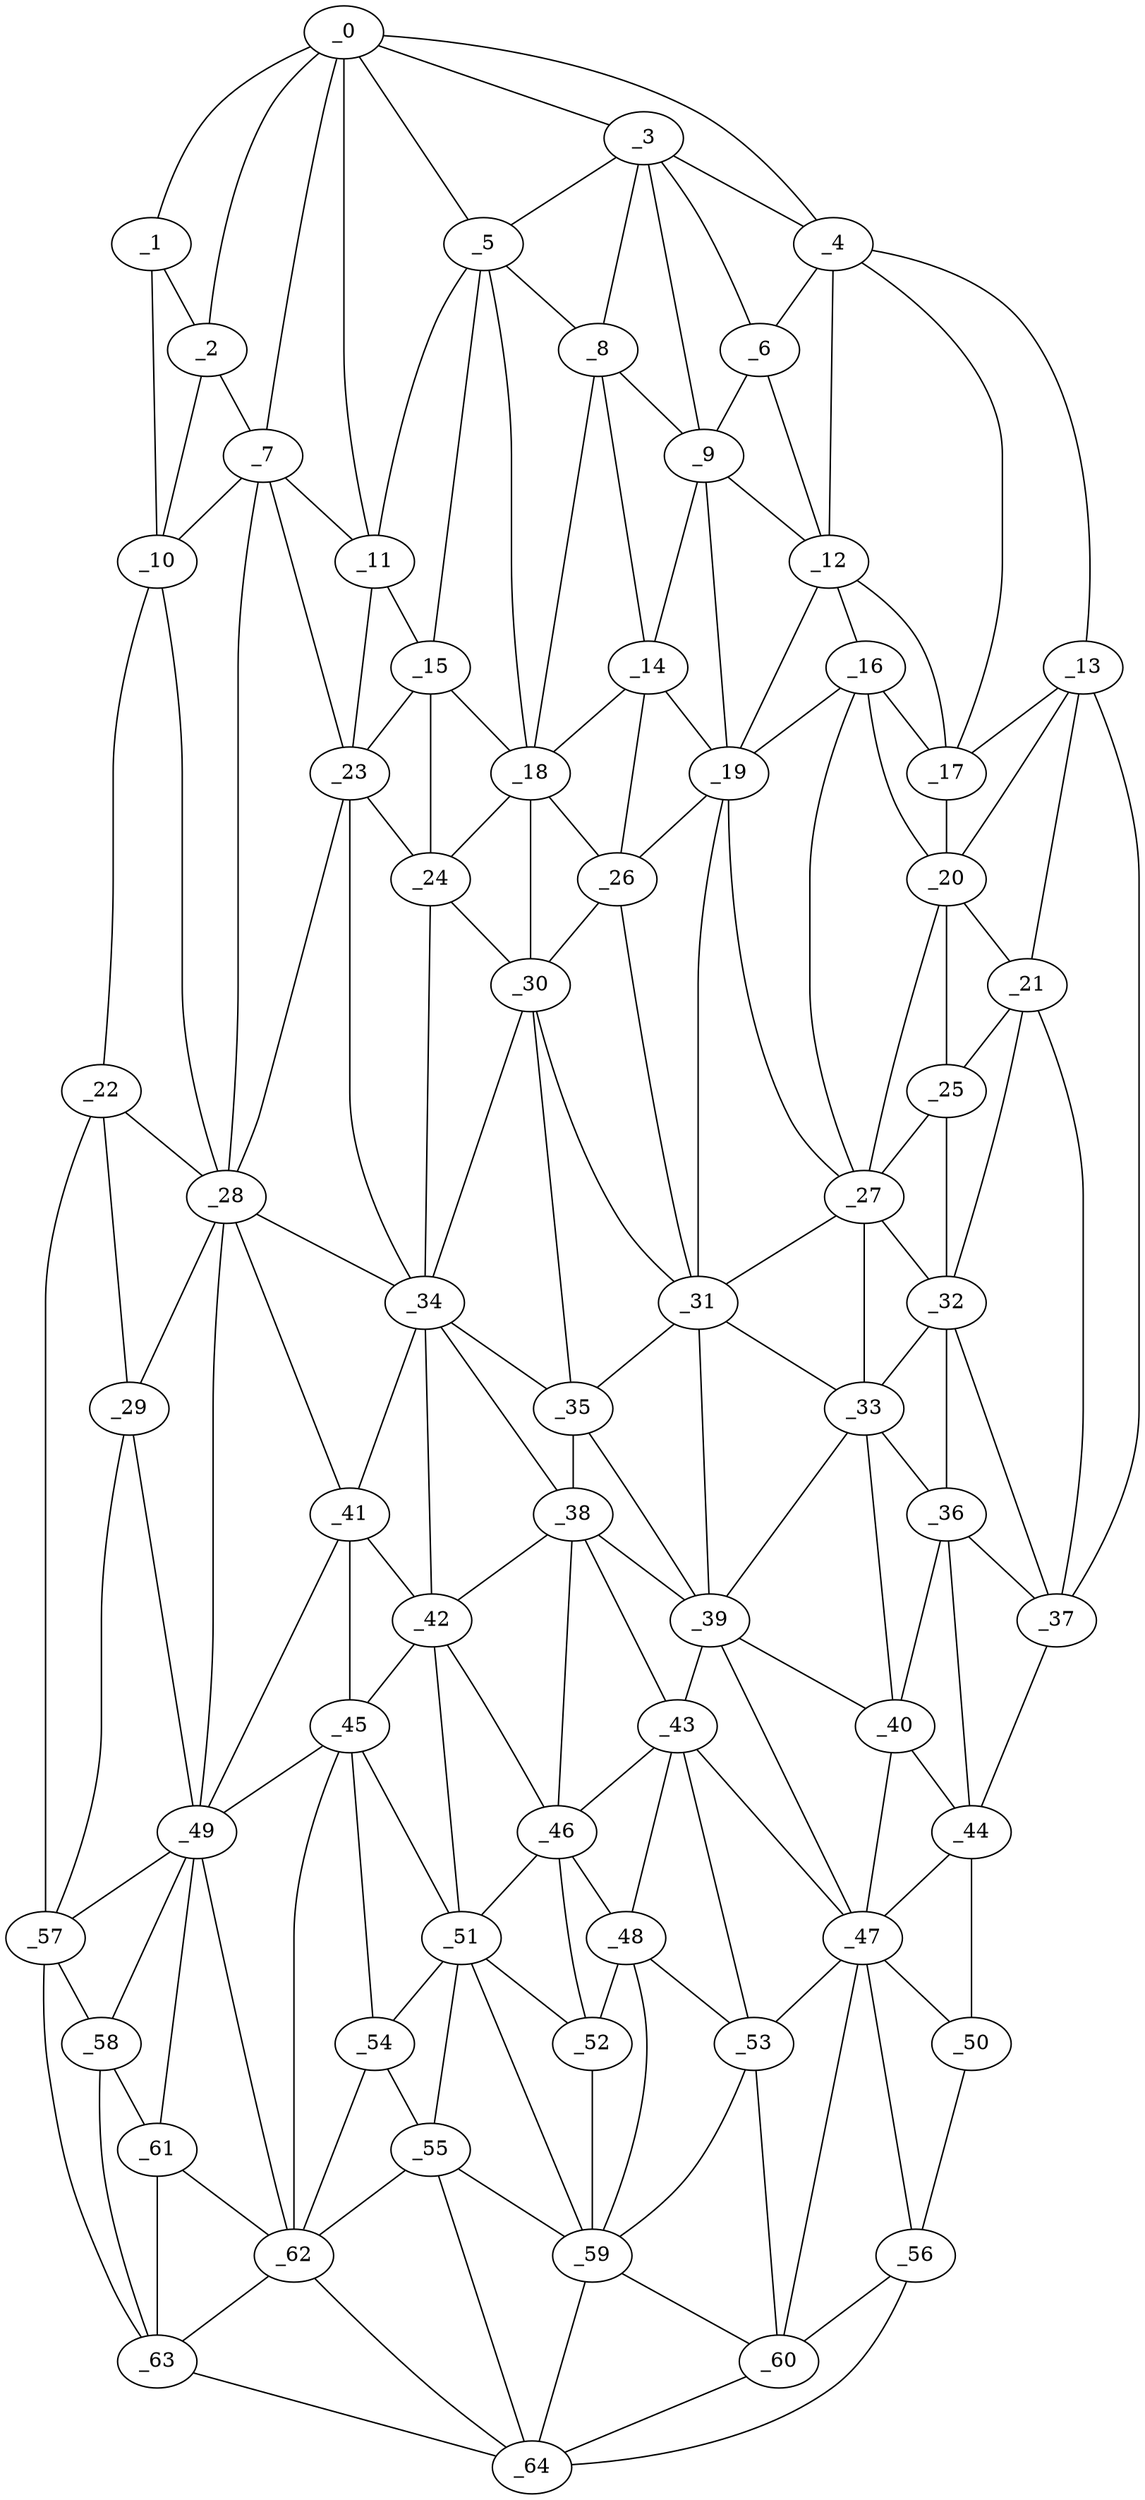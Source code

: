 graph "obj16__0.gxl" {
	_0	 [x=1,
		y=47];
	_1	 [x=5,
		y=17];
	_0 -- _1	 [valence=1];
	_2	 [x=7,
		y=27];
	_0 -- _2	 [valence=2];
	_3	 [x=9,
		y=81];
	_0 -- _3	 [valence=2];
	_4	 [x=11,
		y=103];
	_0 -- _4	 [valence=1];
	_5	 [x=16,
		y=70];
	_0 -- _5	 [valence=2];
	_7	 [x=17,
		y=45];
	_0 -- _7	 [valence=1];
	_11	 [x=24,
		y=58];
	_0 -- _11	 [valence=2];
	_1 -- _2	 [valence=2];
	_10	 [x=24,
		y=9];
	_1 -- _10	 [valence=1];
	_2 -- _7	 [valence=2];
	_2 -- _10	 [valence=2];
	_3 -- _4	 [valence=2];
	_3 -- _5	 [valence=2];
	_6	 [x=16,
		y=90];
	_3 -- _6	 [valence=2];
	_8	 [x=19,
		y=76];
	_3 -- _8	 [valence=2];
	_9	 [x=21,
		y=85];
	_3 -- _9	 [valence=2];
	_4 -- _6	 [valence=1];
	_12	 [x=24,
		y=99];
	_4 -- _12	 [valence=2];
	_13	 [x=24,
		y=117];
	_4 -- _13	 [valence=1];
	_17	 [x=29,
		y=107];
	_4 -- _17	 [valence=2];
	_5 -- _8	 [valence=1];
	_5 -- _11	 [valence=2];
	_15	 [x=28,
		y=59];
	_5 -- _15	 [valence=2];
	_18	 [x=34,
		y=63];
	_5 -- _18	 [valence=1];
	_6 -- _9	 [valence=2];
	_6 -- _12	 [valence=1];
	_7 -- _10	 [valence=2];
	_7 -- _11	 [valence=2];
	_23	 [x=40,
		y=50];
	_7 -- _23	 [valence=1];
	_28	 [x=42,
		y=44];
	_7 -- _28	 [valence=2];
	_8 -- _9	 [valence=2];
	_14	 [x=27,
		y=82];
	_8 -- _14	 [valence=2];
	_8 -- _18	 [valence=2];
	_9 -- _12	 [valence=2];
	_9 -- _14	 [valence=1];
	_19	 [x=34,
		y=94];
	_9 -- _19	 [valence=1];
	_22	 [x=40,
		y=8];
	_10 -- _22	 [valence=1];
	_10 -- _28	 [valence=2];
	_11 -- _15	 [valence=1];
	_11 -- _23	 [valence=2];
	_16	 [x=29,
		y=99];
	_12 -- _16	 [valence=2];
	_12 -- _17	 [valence=1];
	_12 -- _19	 [valence=2];
	_13 -- _17	 [valence=1];
	_20	 [x=34,
		y=108];
	_13 -- _20	 [valence=2];
	_21	 [x=38,
		y=118];
	_13 -- _21	 [valence=2];
	_37	 [x=57,
		y=120];
	_13 -- _37	 [valence=1];
	_14 -- _18	 [valence=2];
	_14 -- _19	 [valence=2];
	_26	 [x=41,
		y=78];
	_14 -- _26	 [valence=2];
	_15 -- _18	 [valence=2];
	_15 -- _23	 [valence=2];
	_24	 [x=40,
		y=54];
	_15 -- _24	 [valence=2];
	_16 -- _17	 [valence=1];
	_16 -- _19	 [valence=1];
	_16 -- _20	 [valence=1];
	_27	 [x=41,
		y=102];
	_16 -- _27	 [valence=2];
	_17 -- _20	 [valence=2];
	_18 -- _24	 [valence=1];
	_18 -- _26	 [valence=1];
	_30	 [x=47,
		y=68];
	_18 -- _30	 [valence=2];
	_19 -- _26	 [valence=2];
	_19 -- _27	 [valence=1];
	_31	 [x=48,
		y=79];
	_19 -- _31	 [valence=2];
	_20 -- _21	 [valence=2];
	_25	 [x=40,
		y=111];
	_20 -- _25	 [valence=1];
	_20 -- _27	 [valence=2];
	_21 -- _25	 [valence=2];
	_32	 [x=49,
		y=112];
	_21 -- _32	 [valence=2];
	_21 -- _37	 [valence=1];
	_22 -- _28	 [valence=1];
	_29	 [x=47,
		y=12];
	_22 -- _29	 [valence=2];
	_57	 [x=92,
		y=19];
	_22 -- _57	 [valence=1];
	_23 -- _24	 [valence=1];
	_23 -- _28	 [valence=1];
	_34	 [x=56,
		y=61];
	_23 -- _34	 [valence=1];
	_24 -- _30	 [valence=1];
	_24 -- _34	 [valence=2];
	_25 -- _27	 [valence=2];
	_25 -- _32	 [valence=1];
	_26 -- _30	 [valence=2];
	_26 -- _31	 [valence=2];
	_27 -- _31	 [valence=2];
	_27 -- _32	 [valence=2];
	_33	 [x=51,
		y=104];
	_27 -- _33	 [valence=2];
	_28 -- _29	 [valence=2];
	_28 -- _34	 [valence=2];
	_41	 [x=64,
		y=54];
	_28 -- _41	 [valence=2];
	_49	 [x=77,
		y=35];
	_28 -- _49	 [valence=2];
	_29 -- _49	 [valence=1];
	_29 -- _57	 [valence=1];
	_30 -- _31	 [valence=1];
	_30 -- _34	 [valence=2];
	_35	 [x=56,
		y=74];
	_30 -- _35	 [valence=2];
	_31 -- _33	 [valence=2];
	_31 -- _35	 [valence=1];
	_39	 [x=63,
		y=95];
	_31 -- _39	 [valence=1];
	_32 -- _33	 [valence=2];
	_36	 [x=57,
		y=110];
	_32 -- _36	 [valence=2];
	_32 -- _37	 [valence=1];
	_33 -- _36	 [valence=2];
	_33 -- _39	 [valence=2];
	_40	 [x=63,
		y=100];
	_33 -- _40	 [valence=2];
	_34 -- _35	 [valence=2];
	_38	 [x=60,
		y=73];
	_34 -- _38	 [valence=2];
	_34 -- _41	 [valence=1];
	_42	 [x=66,
		y=62];
	_34 -- _42	 [valence=2];
	_35 -- _38	 [valence=2];
	_35 -- _39	 [valence=2];
	_36 -- _37	 [valence=2];
	_36 -- _40	 [valence=2];
	_44	 [x=72,
		y=117];
	_36 -- _44	 [valence=1];
	_37 -- _44	 [valence=1];
	_38 -- _39	 [valence=2];
	_38 -- _42	 [valence=2];
	_43	 [x=72,
		y=86];
	_38 -- _43	 [valence=2];
	_46	 [x=73,
		y=74];
	_38 -- _46	 [valence=2];
	_39 -- _40	 [valence=2];
	_39 -- _43	 [valence=2];
	_47	 [x=74,
		y=101];
	_39 -- _47	 [valence=2];
	_40 -- _44	 [valence=1];
	_40 -- _47	 [valence=2];
	_41 -- _42	 [valence=1];
	_45	 [x=73,
		y=50];
	_41 -- _45	 [valence=2];
	_41 -- _49	 [valence=1];
	_42 -- _45	 [valence=1];
	_42 -- _46	 [valence=2];
	_51	 [x=82,
		y=64];
	_42 -- _51	 [valence=2];
	_43 -- _46	 [valence=2];
	_43 -- _47	 [valence=1];
	_48	 [x=76,
		y=79];
	_43 -- _48	 [valence=1];
	_53	 [x=83,
		y=93];
	_43 -- _53	 [valence=2];
	_44 -- _47	 [valence=2];
	_50	 [x=80,
		y=115];
	_44 -- _50	 [valence=1];
	_45 -- _49	 [valence=1];
	_45 -- _51	 [valence=2];
	_54	 [x=84,
		y=57];
	_45 -- _54	 [valence=2];
	_62	 [x=94,
		y=46];
	_45 -- _62	 [valence=2];
	_46 -- _48	 [valence=1];
	_46 -- _51	 [valence=1];
	_52	 [x=82,
		y=74];
	_46 -- _52	 [valence=2];
	_47 -- _50	 [valence=2];
	_47 -- _53	 [valence=1];
	_56	 [x=89,
		y=112];
	_47 -- _56	 [valence=2];
	_60	 [x=93,
		y=101];
	_47 -- _60	 [valence=2];
	_48 -- _52	 [valence=2];
	_48 -- _53	 [valence=2];
	_59	 [x=93,
		y=80];
	_48 -- _59	 [valence=1];
	_49 -- _57	 [valence=2];
	_58	 [x=93,
		y=28];
	_49 -- _58	 [valence=2];
	_61	 [x=94,
		y=39];
	_49 -- _61	 [valence=2];
	_49 -- _62	 [valence=1];
	_50 -- _56	 [valence=1];
	_51 -- _52	 [valence=2];
	_51 -- _54	 [valence=2];
	_55	 [x=89,
		y=56];
	_51 -- _55	 [valence=2];
	_51 -- _59	 [valence=2];
	_52 -- _59	 [valence=2];
	_53 -- _59	 [valence=2];
	_53 -- _60	 [valence=2];
	_54 -- _55	 [valence=2];
	_54 -- _62	 [valence=2];
	_55 -- _59	 [valence=2];
	_55 -- _62	 [valence=2];
	_64	 [x=126,
		y=44];
	_55 -- _64	 [valence=1];
	_56 -- _60	 [valence=1];
	_56 -- _64	 [valence=1];
	_57 -- _58	 [valence=2];
	_63	 [x=118,
		y=35];
	_57 -- _63	 [valence=1];
	_58 -- _61	 [valence=2];
	_58 -- _63	 [valence=2];
	_59 -- _60	 [valence=2];
	_59 -- _64	 [valence=2];
	_60 -- _64	 [valence=2];
	_61 -- _62	 [valence=2];
	_61 -- _63	 [valence=2];
	_62 -- _63	 [valence=2];
	_62 -- _64	 [valence=2];
	_63 -- _64	 [valence=1];
}
